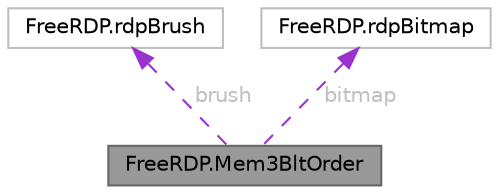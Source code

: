 digraph "FreeRDP.Mem3BltOrder"
{
 // LATEX_PDF_SIZE
  bgcolor="transparent";
  edge [fontname=Helvetica,fontsize=10,labelfontname=Helvetica,labelfontsize=10];
  node [fontname=Helvetica,fontsize=10,shape=box,height=0.2,width=0.4];
  Node1 [id="Node000001",label="FreeRDP.Mem3BltOrder",height=0.2,width=0.4,color="gray40", fillcolor="grey60", style="filled", fontcolor="black",tooltip=" "];
  Node2 -> Node1 [id="edge1_Node000001_Node000002",dir="back",color="darkorchid3",style="dashed",tooltip=" ",label=" brush",fontcolor="grey" ];
  Node2 [id="Node000002",label="FreeRDP.rdpBrush",height=0.2,width=0.4,color="grey75", fillcolor="white", style="filled",URL="$struct_free_r_d_p_1_1rdp_brush.html",tooltip=" "];
  Node3 -> Node1 [id="edge2_Node000001_Node000003",dir="back",color="darkorchid3",style="dashed",tooltip=" ",label=" bitmap",fontcolor="grey" ];
  Node3 [id="Node000003",label="FreeRDP.rdpBitmap",height=0.2,width=0.4,color="grey75", fillcolor="white", style="filled",URL="$struct_free_r_d_p_1_1rdp_bitmap.html",tooltip=" "];
}

